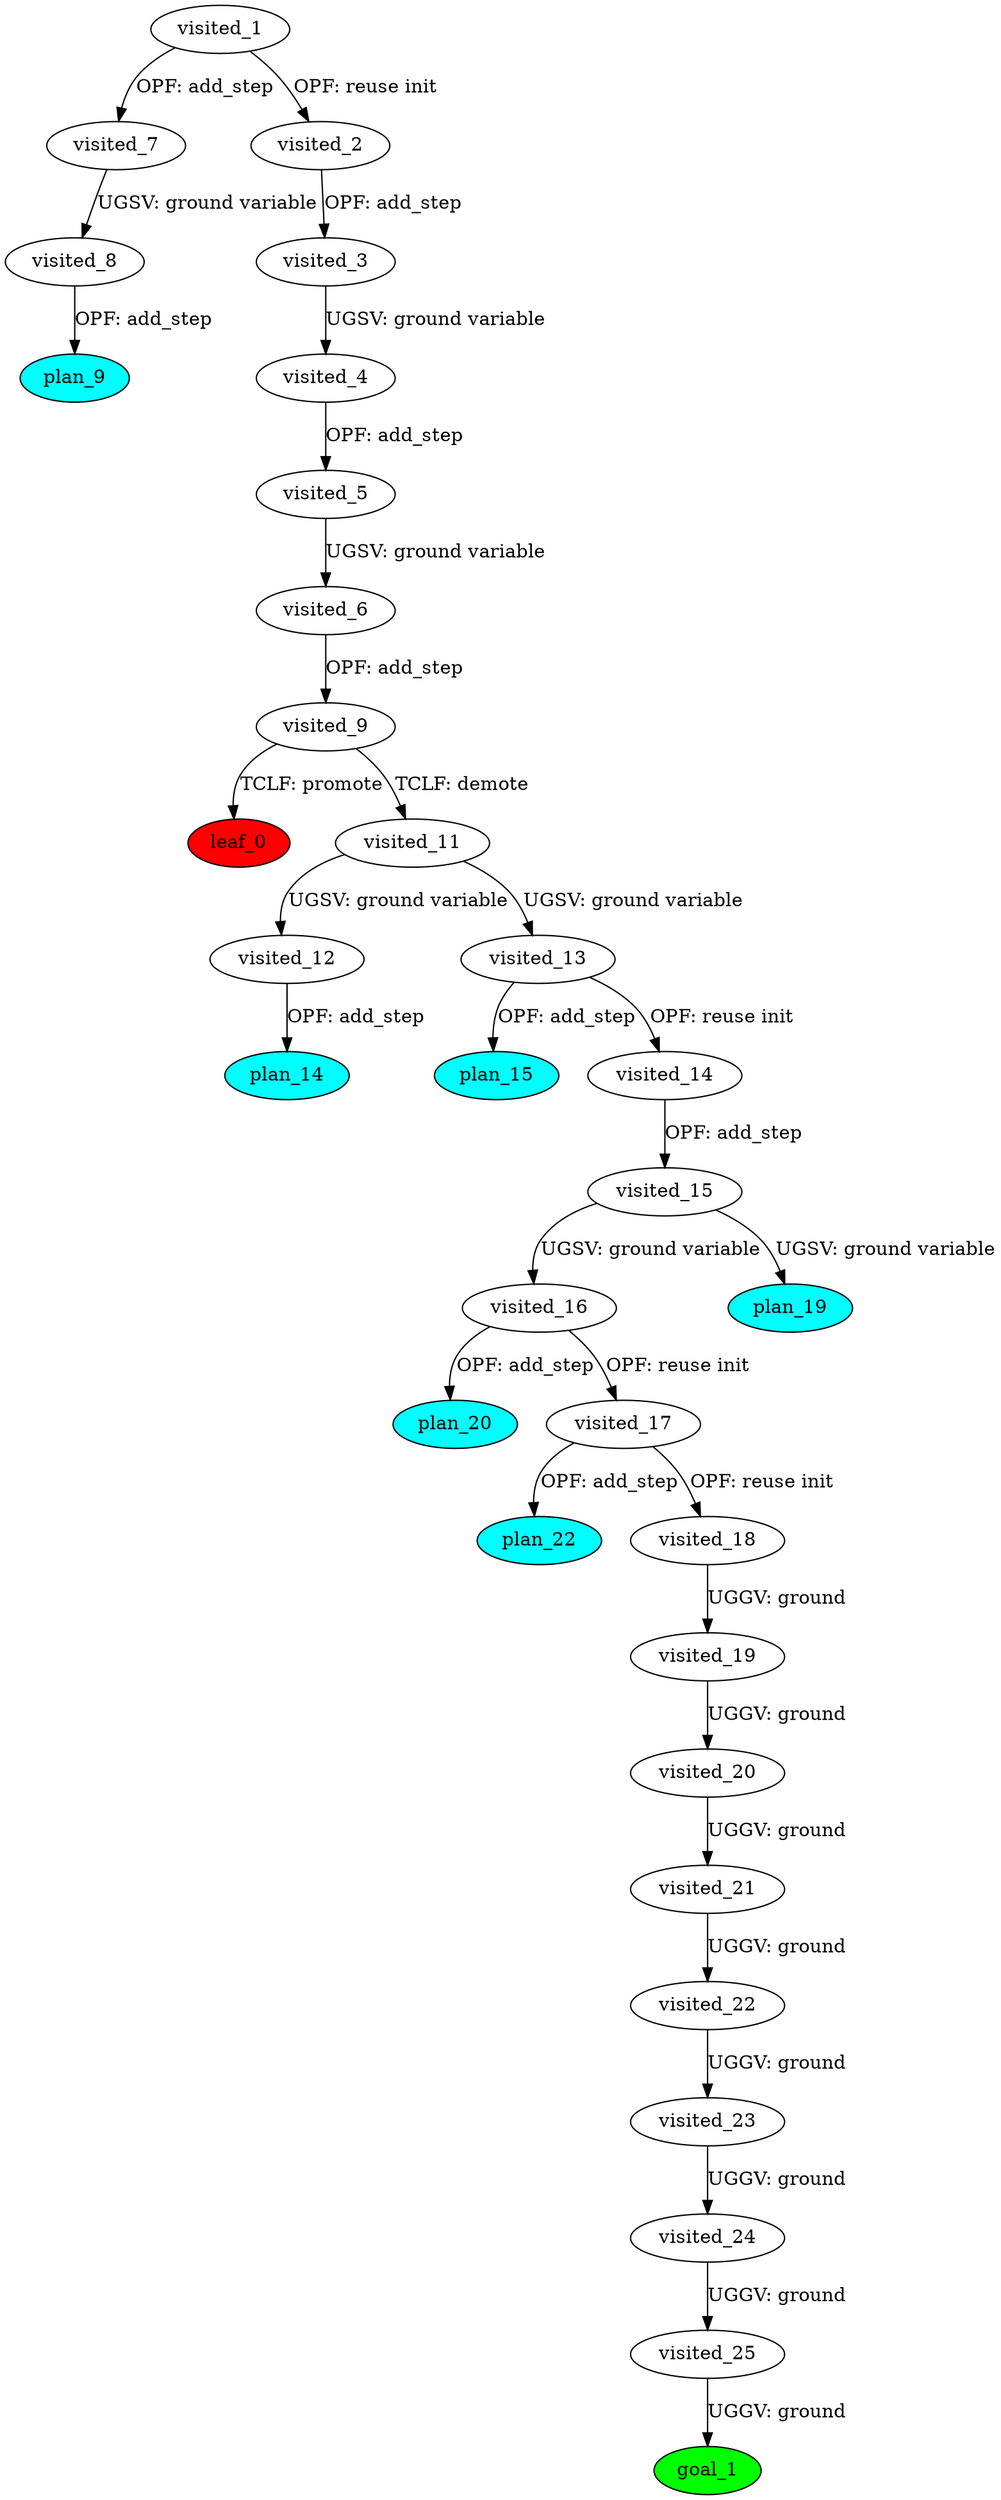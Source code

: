 digraph {
	"fefba722-058f-dab7-d7b7-64a33e2364bc" [label=plan_0 fillcolor=cyan style=filled]
	"fefba722-058f-dab7-d7b7-64a33e2364bc" [label=visited_1 fillcolor=white style=filled]
	"3c772e35-aa33-60c0-b69e-394600115f09" [label=plan_1 fillcolor=cyan style=filled]
	"fefba722-058f-dab7-d7b7-64a33e2364bc" -> "3c772e35-aa33-60c0-b69e-394600115f09" [label="OPF: add_step"]
	"812b12b6-b5ca-80b6-b093-4e05c96bb813" [label=plan_2 fillcolor=cyan style=filled]
	"fefba722-058f-dab7-d7b7-64a33e2364bc" -> "812b12b6-b5ca-80b6-b093-4e05c96bb813" [label="OPF: reuse init"]
	"812b12b6-b5ca-80b6-b093-4e05c96bb813" [label=visited_2 fillcolor=white style=filled]
	"018e8101-f23d-00f3-802b-3745d3fed95f" [label=plan_3 fillcolor=cyan style=filled]
	"812b12b6-b5ca-80b6-b093-4e05c96bb813" -> "018e8101-f23d-00f3-802b-3745d3fed95f" [label="OPF: add_step"]
	"018e8101-f23d-00f3-802b-3745d3fed95f" [label=visited_3 fillcolor=white style=filled]
	"b79a1e40-9b0e-8679-8d8a-a3330f092314" [label=plan_4 fillcolor=cyan style=filled]
	"018e8101-f23d-00f3-802b-3745d3fed95f" -> "b79a1e40-9b0e-8679-8d8a-a3330f092314" [label="UGSV: ground variable"]
	"b79a1e40-9b0e-8679-8d8a-a3330f092314" [label=visited_4 fillcolor=white style=filled]
	"b1e4670a-f690-3501-49e2-274673d8bec9" [label=plan_5 fillcolor=cyan style=filled]
	"b79a1e40-9b0e-8679-8d8a-a3330f092314" -> "b1e4670a-f690-3501-49e2-274673d8bec9" [label="OPF: add_step"]
	"b1e4670a-f690-3501-49e2-274673d8bec9" [label=visited_5 fillcolor=white style=filled]
	"05a52a49-d099-30fe-f17f-c4bc7c19198a" [label=plan_6 fillcolor=cyan style=filled]
	"b1e4670a-f690-3501-49e2-274673d8bec9" -> "05a52a49-d099-30fe-f17f-c4bc7c19198a" [label="UGSV: ground variable"]
	"05a52a49-d099-30fe-f17f-c4bc7c19198a" [label=visited_6 fillcolor=white style=filled]
	"fc3fc38e-2763-b250-f0eb-d0e39e64486a" [label=plan_7 fillcolor=cyan style=filled]
	"05a52a49-d099-30fe-f17f-c4bc7c19198a" -> "fc3fc38e-2763-b250-f0eb-d0e39e64486a" [label="OPF: add_step"]
	"3c772e35-aa33-60c0-b69e-394600115f09" [label=visited_7 fillcolor=white style=filled]
	"af28a666-b88f-a256-e5f9-ae5086bf1142" [label=plan_8 fillcolor=cyan style=filled]
	"3c772e35-aa33-60c0-b69e-394600115f09" -> "af28a666-b88f-a256-e5f9-ae5086bf1142" [label="UGSV: ground variable"]
	"af28a666-b88f-a256-e5f9-ae5086bf1142" [label=visited_8 fillcolor=white style=filled]
	"e293eeea-1f11-ebe7-99d2-69ba4606040a" [label=plan_9 fillcolor=cyan style=filled]
	"af28a666-b88f-a256-e5f9-ae5086bf1142" -> "e293eeea-1f11-ebe7-99d2-69ba4606040a" [label="OPF: add_step"]
	"fc3fc38e-2763-b250-f0eb-d0e39e64486a" [label=visited_9 fillcolor=white style=filled]
	"608a2ca8-5455-f1e8-a44c-64ccabfcc0d5" [label=plan_10 fillcolor=cyan style=filled]
	"fc3fc38e-2763-b250-f0eb-d0e39e64486a" -> "608a2ca8-5455-f1e8-a44c-64ccabfcc0d5" [label="TCLF: promote"]
	"83f14f91-0dab-f4e8-920b-4f363e8c8c7e" [label=plan_11 fillcolor=cyan style=filled]
	"fc3fc38e-2763-b250-f0eb-d0e39e64486a" -> "83f14f91-0dab-f4e8-920b-4f363e8c8c7e" [label="TCLF: demote"]
	"608a2ca8-5455-f1e8-a44c-64ccabfcc0d5" [label=visited_10 fillcolor=white style=filled]
	"608a2ca8-5455-f1e8-a44c-64ccabfcc0d5" [label=leaf_0 fillcolor=red style=filled]
	"83f14f91-0dab-f4e8-920b-4f363e8c8c7e" [label=visited_11 fillcolor=white style=filled]
	"38bbd6cb-ed0c-6e79-d3fa-4e01d6a073a9" [label=plan_12 fillcolor=cyan style=filled]
	"83f14f91-0dab-f4e8-920b-4f363e8c8c7e" -> "38bbd6cb-ed0c-6e79-d3fa-4e01d6a073a9" [label="UGSV: ground variable"]
	"9843c3cf-6f18-449f-a255-e94b91b043f1" [label=plan_13 fillcolor=cyan style=filled]
	"83f14f91-0dab-f4e8-920b-4f363e8c8c7e" -> "9843c3cf-6f18-449f-a255-e94b91b043f1" [label="UGSV: ground variable"]
	"38bbd6cb-ed0c-6e79-d3fa-4e01d6a073a9" [label=visited_12 fillcolor=white style=filled]
	"9147c497-1d2a-4820-eef7-c8909dfece16" [label=plan_14 fillcolor=cyan style=filled]
	"38bbd6cb-ed0c-6e79-d3fa-4e01d6a073a9" -> "9147c497-1d2a-4820-eef7-c8909dfece16" [label="OPF: add_step"]
	"9843c3cf-6f18-449f-a255-e94b91b043f1" [label=visited_13 fillcolor=white style=filled]
	"fb00f788-409a-51a0-278f-2d60ff32c0bf" [label=plan_15 fillcolor=cyan style=filled]
	"9843c3cf-6f18-449f-a255-e94b91b043f1" -> "fb00f788-409a-51a0-278f-2d60ff32c0bf" [label="OPF: add_step"]
	"3c363bd8-9471-257e-30cb-a601f08e4743" [label=plan_16 fillcolor=cyan style=filled]
	"9843c3cf-6f18-449f-a255-e94b91b043f1" -> "3c363bd8-9471-257e-30cb-a601f08e4743" [label="OPF: reuse init"]
	"3c363bd8-9471-257e-30cb-a601f08e4743" [label=visited_14 fillcolor=white style=filled]
	"7848d9d0-f254-12c3-b5f3-e1f5a504faad" [label=plan_17 fillcolor=cyan style=filled]
	"3c363bd8-9471-257e-30cb-a601f08e4743" -> "7848d9d0-f254-12c3-b5f3-e1f5a504faad" [label="OPF: add_step"]
	"7848d9d0-f254-12c3-b5f3-e1f5a504faad" [label=visited_15 fillcolor=white style=filled]
	"c9daba9e-cfca-a137-32b2-a7847ee7d31a" [label=plan_18 fillcolor=cyan style=filled]
	"7848d9d0-f254-12c3-b5f3-e1f5a504faad" -> "c9daba9e-cfca-a137-32b2-a7847ee7d31a" [label="UGSV: ground variable"]
	"8d6d29bb-dcb5-9221-1d8b-cda2b08efdfc" [label=plan_19 fillcolor=cyan style=filled]
	"7848d9d0-f254-12c3-b5f3-e1f5a504faad" -> "8d6d29bb-dcb5-9221-1d8b-cda2b08efdfc" [label="UGSV: ground variable"]
	"c9daba9e-cfca-a137-32b2-a7847ee7d31a" [label=visited_16 fillcolor=white style=filled]
	"2b56db2f-0f7a-001d-ab8b-65fdd8b71fef" [label=plan_20 fillcolor=cyan style=filled]
	"c9daba9e-cfca-a137-32b2-a7847ee7d31a" -> "2b56db2f-0f7a-001d-ab8b-65fdd8b71fef" [label="OPF: add_step"]
	"4a78a528-e6e6-9db9-8deb-56c5f1eb1b69" [label=plan_21 fillcolor=cyan style=filled]
	"c9daba9e-cfca-a137-32b2-a7847ee7d31a" -> "4a78a528-e6e6-9db9-8deb-56c5f1eb1b69" [label="OPF: reuse init"]
	"4a78a528-e6e6-9db9-8deb-56c5f1eb1b69" [label=visited_17 fillcolor=white style=filled]
	"d24d1df6-694c-b5f2-87ca-59e9701ac939" [label=plan_22 fillcolor=cyan style=filled]
	"4a78a528-e6e6-9db9-8deb-56c5f1eb1b69" -> "d24d1df6-694c-b5f2-87ca-59e9701ac939" [label="OPF: add_step"]
	"84e16829-ac99-d867-48e9-27cacb2c666e" [label=plan_23 fillcolor=cyan style=filled]
	"4a78a528-e6e6-9db9-8deb-56c5f1eb1b69" -> "84e16829-ac99-d867-48e9-27cacb2c666e" [label="OPF: reuse init"]
	"84e16829-ac99-d867-48e9-27cacb2c666e" [label=visited_18 fillcolor=white style=filled]
	"41b0cf34-3e83-42f1-2270-3b57d81e750b" [label=plan_24 fillcolor=cyan style=filled]
	"84e16829-ac99-d867-48e9-27cacb2c666e" -> "41b0cf34-3e83-42f1-2270-3b57d81e750b" [label="UGGV: ground"]
	"41b0cf34-3e83-42f1-2270-3b57d81e750b" [label=visited_19 fillcolor=white style=filled]
	"6eb46e7c-f14a-28cc-ab6f-c6a6c471c169" [label=plan_25 fillcolor=cyan style=filled]
	"41b0cf34-3e83-42f1-2270-3b57d81e750b" -> "6eb46e7c-f14a-28cc-ab6f-c6a6c471c169" [label="UGGV: ground"]
	"6eb46e7c-f14a-28cc-ab6f-c6a6c471c169" [label=visited_20 fillcolor=white style=filled]
	"166eb9b2-8445-e87c-42f2-35d0d3bcb065" [label=plan_26 fillcolor=cyan style=filled]
	"6eb46e7c-f14a-28cc-ab6f-c6a6c471c169" -> "166eb9b2-8445-e87c-42f2-35d0d3bcb065" [label="UGGV: ground"]
	"166eb9b2-8445-e87c-42f2-35d0d3bcb065" [label=visited_21 fillcolor=white style=filled]
	"c4c8164f-184c-d46e-4fae-27771d74ffc5" [label=plan_27 fillcolor=cyan style=filled]
	"166eb9b2-8445-e87c-42f2-35d0d3bcb065" -> "c4c8164f-184c-d46e-4fae-27771d74ffc5" [label="UGGV: ground"]
	"c4c8164f-184c-d46e-4fae-27771d74ffc5" [label=visited_22 fillcolor=white style=filled]
	"9dfaf3d5-e1ff-8f11-f4a8-42b627799d7e" [label=plan_28 fillcolor=cyan style=filled]
	"c4c8164f-184c-d46e-4fae-27771d74ffc5" -> "9dfaf3d5-e1ff-8f11-f4a8-42b627799d7e" [label="UGGV: ground"]
	"9dfaf3d5-e1ff-8f11-f4a8-42b627799d7e" [label=visited_23 fillcolor=white style=filled]
	"fa2eb772-7386-0a95-aba2-f2e5d4faca93" [label=plan_29 fillcolor=cyan style=filled]
	"9dfaf3d5-e1ff-8f11-f4a8-42b627799d7e" -> "fa2eb772-7386-0a95-aba2-f2e5d4faca93" [label="UGGV: ground"]
	"fa2eb772-7386-0a95-aba2-f2e5d4faca93" [label=visited_24 fillcolor=white style=filled]
	"f592ea05-3439-75cb-f2ae-b521b27af900" [label=plan_30 fillcolor=cyan style=filled]
	"fa2eb772-7386-0a95-aba2-f2e5d4faca93" -> "f592ea05-3439-75cb-f2ae-b521b27af900" [label="UGGV: ground"]
	"f592ea05-3439-75cb-f2ae-b521b27af900" [label=visited_25 fillcolor=white style=filled]
	"3c5590db-f0bb-6eb2-40e7-e757507055e5" [label=plan_31 fillcolor=cyan style=filled]
	"f592ea05-3439-75cb-f2ae-b521b27af900" -> "3c5590db-f0bb-6eb2-40e7-e757507055e5" [label="UGGV: ground"]
	"3c5590db-f0bb-6eb2-40e7-e757507055e5" [label=visited_26 fillcolor=white style=filled]
	"3c5590db-f0bb-6eb2-40e7-e757507055e5" [label=goal_1 fillcolor=green style=filled]
}
